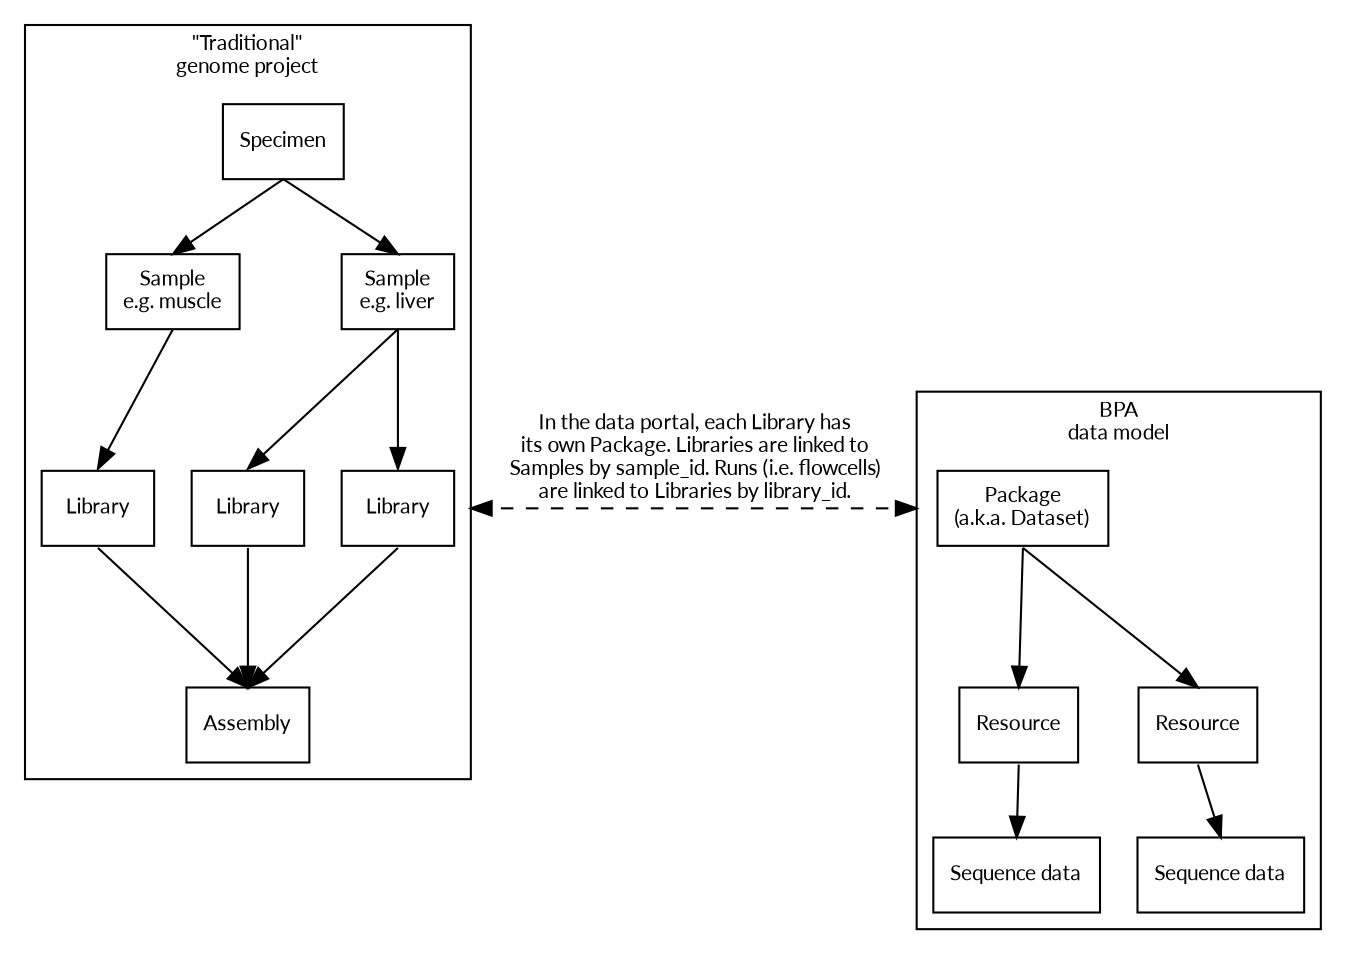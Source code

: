 digraph {
    fontname = "lato";
    fontsize= "10";
    bgcolor = "white";
    // margin = 0;
    compound = true;
    splines = false;
    // This attribute applies to the graph itself
    // size = "1,1";
    node [fontname = "lato"; shape="rect", fontsize= "10"];

    point1 [label="In the data portal, each Library has\nits own Package. Libraries are linked to\nSamples by sample_id. Runs (i.e. flowcells)\nare linked to Libraries by library_id.\n\n\n\n\n", color=transparent]

    subgraph cluster_rp {
        label = "\"Traditional\"\ngenome project";
        
        Species [label="Specimen"];
        s1[label="Sample\ne.g. muscle"];
        s2[label="Sample\ne.g. liver"]
        l1[label="Library"];
        l2[label="Library"];
        l3[label="Library"];
        a1[label="Assembly"];

        {
            rank=same;
            l1;l2;l3;
        }

    }

    subgraph cluster_bpa {
        label = "BPA\ndata model";
        Package [label="Package\n(a.k.a. Dataset)"];
        r1 [label="Resource"];
        r2 [label="Resource"];
        d1 [label="Sequence data"];
        d2 [label="Sequence data"];

    }

    Package:s -> r1:n, r2:n;
    r1:s -> d1:n;
    r2:s -> d2:n;

    Species:s -> s1:n, s2:n;
    s1:s -> l1:n;
    s2:s -> l2:n, l3:n;
    l1:s, l2:s, l3:s -> a1:n;

    s2 -> Package  [constraint=true, style=invis];
    s2 -> point1 [constraint=true, style=invis];
    
    l3:e -> Package:w [
        constraint=false,
        style=dashed,
        dir=both,
        ltail=cluster_rp,
        lhead=cluster_bpa,
        ];

}